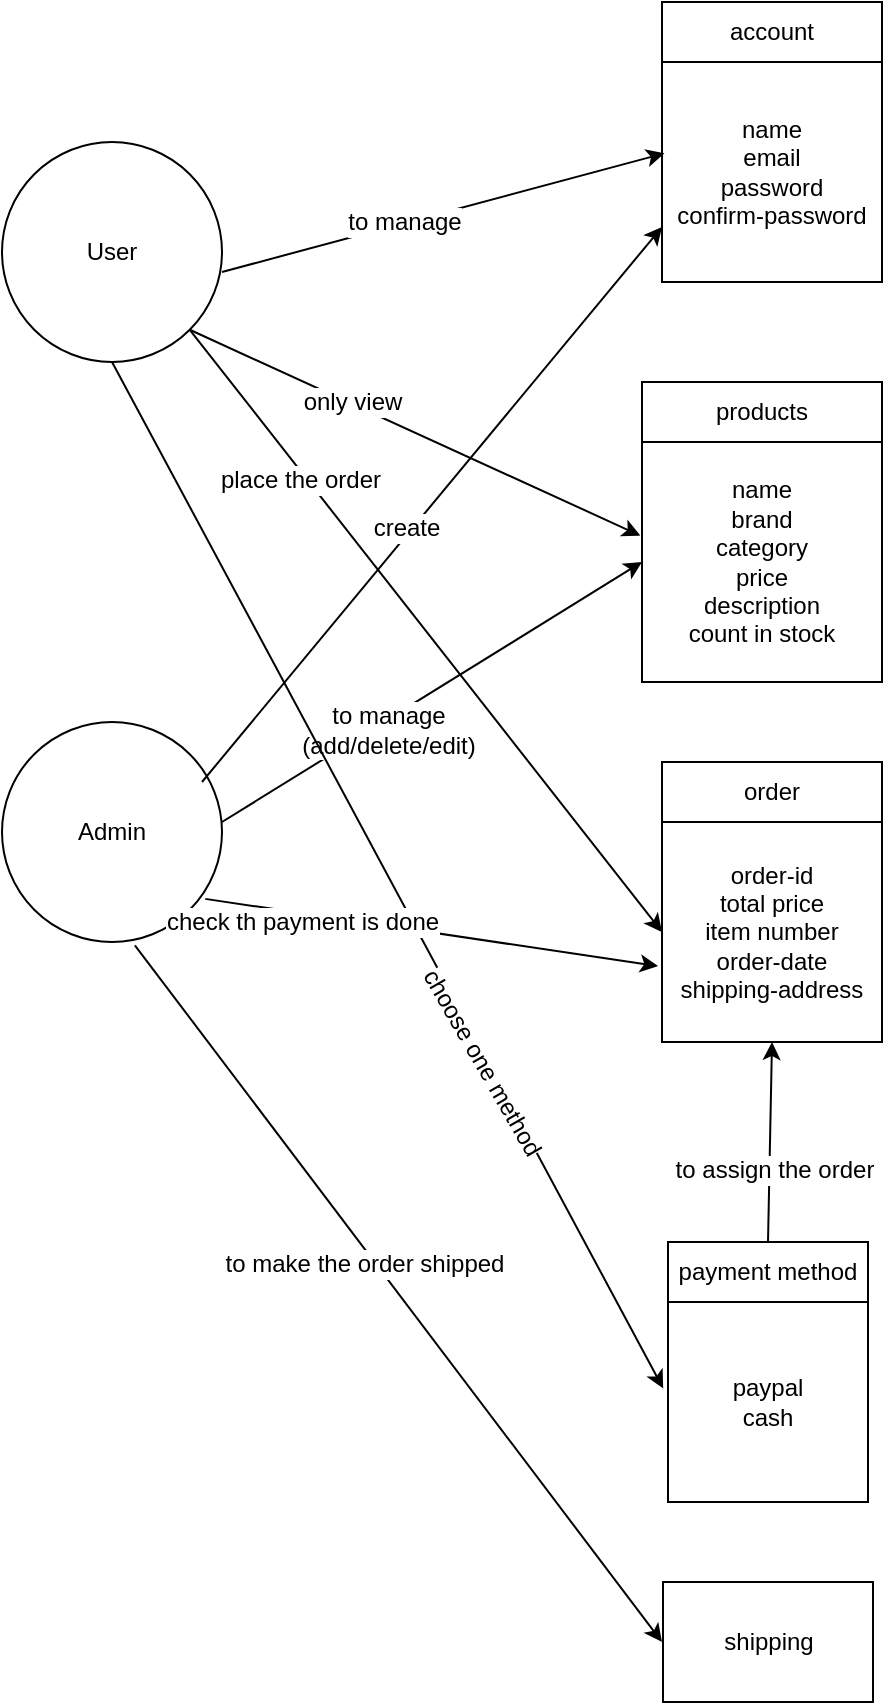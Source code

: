 <mxfile version="12.2.4" pages="1"><diagram id="agZ32VG6EcomSi3x4mqD" name="Page-1"><mxGraphModel dx="806" dy="549" grid="1" gridSize="10" guides="1" tooltips="1" connect="1" arrows="1" fold="1" page="1" pageScale="1" pageWidth="827" pageHeight="1169" math="0" shadow="0"><root><mxCell id="0"/><mxCell id="1" parent="0"/><mxCell id="2" value="User" style="ellipse;whiteSpace=wrap;html=1;aspect=fixed;" parent="1" vertex="1"><mxGeometry x="30" y="100" width="110" height="110" as="geometry"/></mxCell><mxCell id="3" value="Admin" style="ellipse;whiteSpace=wrap;html=1;aspect=fixed;" parent="1" vertex="1"><mxGeometry x="30" y="390" width="110" height="110" as="geometry"/></mxCell><mxCell id="6" value="name&lt;br&gt;email&lt;br&gt;password&lt;br&gt;confirm-password" style="whiteSpace=wrap;html=1;aspect=fixed;align=center;" parent="1" vertex="1"><mxGeometry x="360" y="60" width="110" height="110" as="geometry"/></mxCell><mxCell id="10" value="account" style="rounded=0;whiteSpace=wrap;html=1;" parent="1" vertex="1"><mxGeometry x="360" y="30" width="110" height="30" as="geometry"/></mxCell><mxCell id="11" value="" style="endArrow=classic;html=1;entryX=0.011;entryY=0.415;entryDx=0;entryDy=0;entryPerimeter=0;" parent="1" target="6" edge="1"><mxGeometry width="50" height="50" relative="1" as="geometry"><mxPoint x="140" y="165" as="sourcePoint"/><mxPoint x="190" y="115" as="targetPoint"/></mxGeometry></mxCell><mxCell id="14" value="to manage" style="text;html=1;resizable=0;points=[];align=center;verticalAlign=middle;labelBackgroundColor=#ffffff;" parent="11" vertex="1" connectable="0"><mxGeometry x="-0.178" y="1" relative="1" as="geometry"><mxPoint as="offset"/></mxGeometry></mxCell><mxCell id="12" value="" style="endArrow=classic;html=1;entryX=0;entryY=0.75;entryDx=0;entryDy=0;" parent="1" target="6" edge="1"><mxGeometry width="50" height="50" relative="1" as="geometry"><mxPoint x="130" y="420" as="sourcePoint"/><mxPoint x="180" y="370" as="targetPoint"/></mxGeometry></mxCell><mxCell id="13" value="create" style="text;html=1;resizable=0;points=[];align=center;verticalAlign=middle;labelBackgroundColor=#ffffff;" parent="12" vertex="1" connectable="0"><mxGeometry x="-0.097" y="3" relative="1" as="geometry"><mxPoint as="offset"/></mxGeometry></mxCell><mxCell id="15" value="name&lt;br&gt;brand&lt;br&gt;category&lt;br&gt;price&lt;br&gt;description&lt;br&gt;count in stock" style="whiteSpace=wrap;html=1;aspect=fixed;" parent="1" vertex="1"><mxGeometry x="350" y="250" width="120" height="120" as="geometry"/></mxCell><mxCell id="16" value="products" style="rounded=0;whiteSpace=wrap;html=1;" parent="1" vertex="1"><mxGeometry x="350" y="220" width="120" height="30" as="geometry"/></mxCell><mxCell id="17" value="" style="endArrow=classic;html=1;entryX=0;entryY=0.5;entryDx=0;entryDy=0;" parent="1" target="15" edge="1"><mxGeometry width="50" height="50" relative="1" as="geometry"><mxPoint x="140" y="440" as="sourcePoint"/><mxPoint x="190" y="390" as="targetPoint"/></mxGeometry></mxCell><mxCell id="18" value="to manage&lt;br&gt;(add/delete/edit)" style="text;html=1;resizable=0;points=[];align=center;verticalAlign=middle;labelBackgroundColor=#ffffff;" parent="17" vertex="1" connectable="0"><mxGeometry x="-0.23" y="-4" relative="1" as="geometry"><mxPoint as="offset"/></mxGeometry></mxCell><mxCell id="19" value="" style="endArrow=classic;html=1;exitX=1;exitY=1;exitDx=0;exitDy=0;entryX=-0.007;entryY=0.39;entryDx=0;entryDy=0;entryPerimeter=0;" parent="1" source="2" target="15" edge="1"><mxGeometry width="50" height="50" relative="1" as="geometry"><mxPoint x="150" y="235" as="sourcePoint"/><mxPoint x="200" y="185" as="targetPoint"/></mxGeometry></mxCell><mxCell id="20" value="only view" style="text;html=1;resizable=0;points=[];align=center;verticalAlign=middle;labelBackgroundColor=#ffffff;" parent="19" vertex="1" connectable="0"><mxGeometry x="-0.284" y="1" relative="1" as="geometry"><mxPoint as="offset"/></mxGeometry></mxCell><mxCell id="21" value="order-id&lt;br&gt;total price&lt;br&gt;item number&lt;br&gt;order-date&lt;br&gt;shipping-address" style="whiteSpace=wrap;html=1;aspect=fixed;" parent="1" vertex="1"><mxGeometry x="360" y="440" width="110" height="110" as="geometry"/></mxCell><mxCell id="22" value="order" style="rounded=0;whiteSpace=wrap;html=1;" parent="1" vertex="1"><mxGeometry x="360" y="410" width="110" height="30" as="geometry"/></mxCell><mxCell id="23" value="" style="endArrow=classic;html=1;exitX=1;exitY=1;exitDx=0;exitDy=0;entryX=0;entryY=0.5;entryDx=0;entryDy=0;" parent="1" source="2" target="21" edge="1"><mxGeometry width="50" height="50" relative="1" as="geometry"><mxPoint x="140" y="310" as="sourcePoint"/><mxPoint x="190" y="260" as="targetPoint"/></mxGeometry></mxCell><mxCell id="24" value="place the order" style="text;html=1;resizable=0;points=[];align=center;verticalAlign=middle;labelBackgroundColor=#ffffff;" parent="23" vertex="1" connectable="0"><mxGeometry x="-0.511" y="-2" relative="1" as="geometry"><mxPoint x="-1" as="offset"/></mxGeometry></mxCell><mxCell id="25" value="paypal&lt;br&gt;cash" style="whiteSpace=wrap;html=1;aspect=fixed;" parent="1" vertex="1"><mxGeometry x="363" y="680" width="100" height="100" as="geometry"/></mxCell><mxCell id="26" value="payment method" style="rounded=0;whiteSpace=wrap;html=1;" parent="1" vertex="1"><mxGeometry x="363" y="650" width="100" height="30" as="geometry"/></mxCell><mxCell id="28" value="" style="endArrow=classic;html=1;exitX=0.5;exitY=1;exitDx=0;exitDy=0;entryX=-0.024;entryY=0.432;entryDx=0;entryDy=0;entryPerimeter=0;" parent="1" source="2" target="25" edge="1"><mxGeometry width="50" height="50" relative="1" as="geometry"><mxPoint x="85" y="335" as="sourcePoint"/><mxPoint x="80" y="300" as="targetPoint"/></mxGeometry></mxCell><mxCell id="29" value="choose one method" style="text;html=1;resizable=0;points=[];align=center;verticalAlign=middle;labelBackgroundColor=#ffffff;rotation=60;" parent="28" vertex="1" connectable="0"><mxGeometry x="0.163" y="-3" relative="1" as="geometry"><mxPoint x="27.5" y="50" as="offset"/></mxGeometry></mxCell><mxCell id="30" value="" style="endArrow=classic;html=1;exitX=0.5;exitY=0;exitDx=0;exitDy=0;entryX=0.5;entryY=1;entryDx=0;entryDy=0;" parent="1" source="26" target="21" edge="1"><mxGeometry width="50" height="50" relative="1" as="geometry"><mxPoint x="400" y="634" as="sourcePoint"/><mxPoint x="450" y="584" as="targetPoint"/></mxGeometry></mxCell><mxCell id="31" value="to assign the order" style="text;html=1;resizable=0;points=[];align=center;verticalAlign=middle;labelBackgroundColor=#ffffff;" parent="30" vertex="1" connectable="0"><mxGeometry x="-0.279" y="-2" relative="1" as="geometry"><mxPoint as="offset"/></mxGeometry></mxCell><mxCell id="32" value="shipping" style="rounded=0;whiteSpace=wrap;html=1;" parent="1" vertex="1"><mxGeometry x="360.5" y="820" width="105" height="60" as="geometry"/></mxCell><mxCell id="33" value="" style="endArrow=classic;html=1;exitX=0.604;exitY=1.015;exitDx=0;exitDy=0;exitPerimeter=0;" parent="1" source="3" edge="1"><mxGeometry width="50" height="50" relative="1" as="geometry"><mxPoint x="140" y="690" as="sourcePoint"/><mxPoint x="360" y="850" as="targetPoint"/></mxGeometry></mxCell><mxCell id="34" value="to make the order shipped" style="text;html=1;resizable=0;points=[];align=center;verticalAlign=middle;labelBackgroundColor=#ffffff;" parent="33" vertex="1" connectable="0"><mxGeometry x="-0.103" y="-5" relative="1" as="geometry"><mxPoint as="offset"/></mxGeometry></mxCell><mxCell id="35" value="" style="endArrow=classic;html=1;exitX=0.924;exitY=0.804;exitDx=0;exitDy=0;exitPerimeter=0;entryX=-0.018;entryY=0.655;entryDx=0;entryDy=0;entryPerimeter=0;" parent="1" source="3" target="21" edge="1"><mxGeometry width="50" height="50" relative="1" as="geometry"><mxPoint x="140" y="525" as="sourcePoint"/><mxPoint x="190" y="475" as="targetPoint"/></mxGeometry></mxCell><mxCell id="36" value="check th payment is done" style="text;html=1;resizable=0;points=[];align=center;verticalAlign=middle;labelBackgroundColor=#ffffff;direction=west;rotation=0;" parent="35" vertex="1" connectable="0"><mxGeometry x="-0.571" y="-2" relative="1" as="geometry"><mxPoint y="2.5" as="offset"/></mxGeometry></mxCell></root></mxGraphModel></diagram></mxfile>